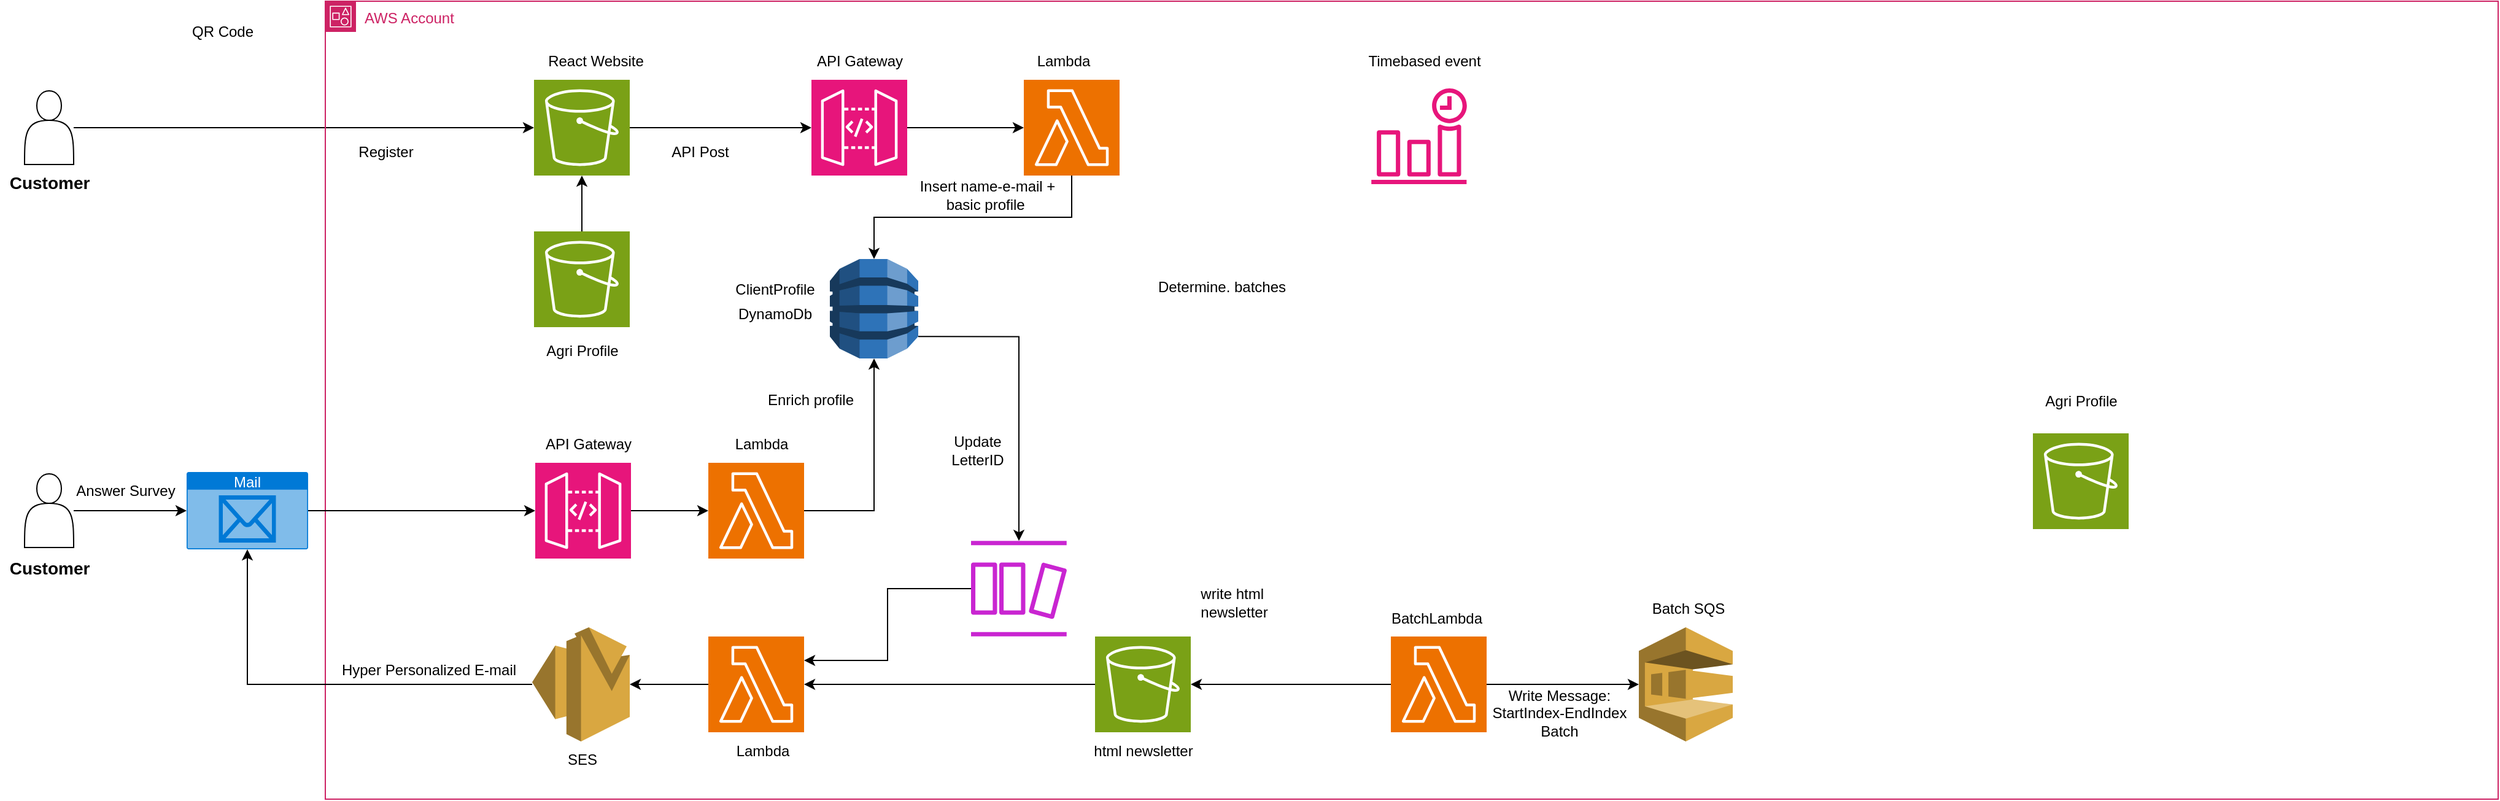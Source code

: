 <mxfile version="24.7.6">
  <diagram name="Page-1" id="ilZP2qW8_-uFimZYdBFT">
    <mxGraphModel dx="1488" dy="690" grid="1" gridSize="10" guides="1" tooltips="1" connect="1" arrows="1" fold="1" page="1" pageScale="1" pageWidth="1169" pageHeight="827" math="0" shadow="0">
      <root>
        <mxCell id="0" />
        <mxCell id="1" parent="0" />
        <mxCell id="if1NxrHObhTsh4fhzjl3-6" style="edgeStyle=orthogonalEdgeStyle;rounded=0;orthogonalLoop=1;jettySize=auto;html=1;" parent="1" source="Pjy3FeyiMRUxahzW9iAM-1" target="if1NxrHObhTsh4fhzjl3-1" edge="1">
          <mxGeometry relative="1" as="geometry" />
        </mxCell>
        <mxCell id="Pjy3FeyiMRUxahzW9iAM-1" value="" style="shape=actor;whiteSpace=wrap;html=1;" parent="1" vertex="1">
          <mxGeometry x="285" y="193" width="40" height="60" as="geometry" />
        </mxCell>
        <mxCell id="Pjy3FeyiMRUxahzW9iAM-2" value="Customer" style="text;html=1;align=center;verticalAlign=middle;resizable=0;points=[];autosize=1;strokeColor=none;fillColor=none;fontStyle=1;fontSize=14;" parent="1" vertex="1">
          <mxGeometry x="265" y="253" width="80" height="30" as="geometry" />
        </mxCell>
        <mxCell id="Pjy3FeyiMRUxahzW9iAM-7" value="AWS Account" style="points=[[0,0],[0.25,0],[0.5,0],[0.75,0],[1,0],[1,0.25],[1,0.5],[1,0.75],[1,1],[0.75,1],[0.5,1],[0.25,1],[0,1],[0,0.75],[0,0.5],[0,0.25]];outlineConnect=0;gradientColor=none;html=1;whiteSpace=wrap;fontSize=12;fontStyle=0;container=1;pointerEvents=0;collapsible=0;recursiveResize=0;shape=mxgraph.aws4.group;grIcon=mxgraph.aws4.group_account;strokeColor=#CD2264;fillColor=none;verticalAlign=top;align=left;spacingLeft=30;fontColor=#CD2264;dashed=0;" parent="1" vertex="1">
          <mxGeometry x="530" y="120" width="1770" height="650" as="geometry" />
        </mxCell>
        <mxCell id="Pjy3FeyiMRUxahzW9iAM-45" value="SES" style="text;html=1;align=center;verticalAlign=middle;resizable=0;points=[];autosize=1;strokeColor=none;fillColor=none;" parent="Pjy3FeyiMRUxahzW9iAM-7" vertex="1">
          <mxGeometry x="184" y="603" width="50" height="30" as="geometry" />
        </mxCell>
        <mxCell id="GgYd7F4fkAA2t6muYhwX-22" value="Lambda" style="text;html=1;align=center;verticalAlign=middle;resizable=0;points=[];autosize=1;strokeColor=none;fillColor=none;" parent="Pjy3FeyiMRUxahzW9iAM-7" vertex="1">
          <mxGeometry x="321" y="595.5" width="70" height="30" as="geometry" />
        </mxCell>
        <mxCell id="Pjy3FeyiMRUxahzW9iAM-12" style="edgeStyle=orthogonalEdgeStyle;rounded=0;orthogonalLoop=1;jettySize=auto;html=1;exitX=1;exitY=0.5;exitDx=0;exitDy=0;exitPerimeter=0;" parent="Pjy3FeyiMRUxahzW9iAM-7" source="Pjy3FeyiMRUxahzW9iAM-8" target="Pjy3FeyiMRUxahzW9iAM-11" edge="1">
          <mxGeometry relative="1" as="geometry" />
        </mxCell>
        <mxCell id="Pjy3FeyiMRUxahzW9iAM-8" value="" style="sketch=0;points=[[0,0,0],[0.25,0,0],[0.5,0,0],[0.75,0,0],[1,0,0],[0,1,0],[0.25,1,0],[0.5,1,0],[0.75,1,0],[1,1,0],[0,0.25,0],[0,0.5,0],[0,0.75,0],[1,0.25,0],[1,0.5,0],[1,0.75,0]];outlineConnect=0;fontColor=#232F3E;fillColor=#E7157B;strokeColor=#ffffff;dashed=0;verticalLabelPosition=bottom;verticalAlign=top;align=center;html=1;fontSize=12;fontStyle=0;aspect=fixed;shape=mxgraph.aws4.resourceIcon;resIcon=mxgraph.aws4.api_gateway;" parent="Pjy3FeyiMRUxahzW9iAM-7" vertex="1">
          <mxGeometry x="396" y="64" width="78" height="78" as="geometry" />
        </mxCell>
        <mxCell id="Pjy3FeyiMRUxahzW9iAM-17" style="edgeStyle=orthogonalEdgeStyle;rounded=0;orthogonalLoop=1;jettySize=auto;html=1;exitX=0.5;exitY=1;exitDx=0;exitDy=0;exitPerimeter=0;" parent="Pjy3FeyiMRUxahzW9iAM-7" source="Pjy3FeyiMRUxahzW9iAM-11" target="Pjy3FeyiMRUxahzW9iAM-15" edge="1">
          <mxGeometry relative="1" as="geometry" />
        </mxCell>
        <mxCell id="Pjy3FeyiMRUxahzW9iAM-11" value="" style="sketch=0;points=[[0,0,0],[0.25,0,0],[0.5,0,0],[0.75,0,0],[1,0,0],[0,1,0],[0.25,1,0],[0.5,1,0],[0.75,1,0],[1,1,0],[0,0.25,0],[0,0.5,0],[0,0.75,0],[1,0.25,0],[1,0.5,0],[1,0.75,0]];outlineConnect=0;fontColor=#232F3E;fillColor=#ED7100;strokeColor=#ffffff;dashed=0;verticalLabelPosition=bottom;verticalAlign=top;align=center;html=1;fontSize=12;fontStyle=0;aspect=fixed;shape=mxgraph.aws4.resourceIcon;resIcon=mxgraph.aws4.lambda;" parent="Pjy3FeyiMRUxahzW9iAM-7" vertex="1">
          <mxGeometry x="569" y="64" width="78" height="78" as="geometry" />
        </mxCell>
        <mxCell id="Pjy3FeyiMRUxahzW9iAM-13" value="API Gateway" style="text;html=1;align=center;verticalAlign=middle;resizable=0;points=[];autosize=1;strokeColor=none;fillColor=none;" parent="Pjy3FeyiMRUxahzW9iAM-7" vertex="1">
          <mxGeometry x="390" y="34" width="90" height="30" as="geometry" />
        </mxCell>
        <mxCell id="Pjy3FeyiMRUxahzW9iAM-14" value="Lambda" style="text;html=1;align=center;verticalAlign=middle;resizable=0;points=[];autosize=1;strokeColor=none;fillColor=none;" parent="Pjy3FeyiMRUxahzW9iAM-7" vertex="1">
          <mxGeometry x="566" y="34" width="70" height="30" as="geometry" />
        </mxCell>
        <mxCell id="yBYa-x6PglmO1cDo0_gz-17" style="edgeStyle=orthogonalEdgeStyle;rounded=0;orthogonalLoop=1;jettySize=auto;html=1;exitX=1;exitY=0.78;exitDx=0;exitDy=0;exitPerimeter=0;" edge="1" parent="Pjy3FeyiMRUxahzW9iAM-7" source="Pjy3FeyiMRUxahzW9iAM-15" target="x71hhQw1BTaZVCnX9v6i-37">
          <mxGeometry relative="1" as="geometry" />
        </mxCell>
        <mxCell id="Pjy3FeyiMRUxahzW9iAM-15" value="" style="outlineConnect=0;dashed=0;verticalLabelPosition=bottom;verticalAlign=top;align=center;html=1;shape=mxgraph.aws3.dynamo_db;fillColor=#2E73B8;gradientColor=none;" parent="Pjy3FeyiMRUxahzW9iAM-7" vertex="1">
          <mxGeometry x="411" y="210" width="72" height="81" as="geometry" />
        </mxCell>
        <mxCell id="Pjy3FeyiMRUxahzW9iAM-18" value="Insert name-e-mail + &lt;br&gt;basic profile&amp;nbsp;" style="text;html=1;align=center;verticalAlign=middle;resizable=0;points=[];autosize=1;strokeColor=none;fillColor=none;" parent="Pjy3FeyiMRUxahzW9iAM-7" vertex="1">
          <mxGeometry x="474" y="138" width="130" height="40" as="geometry" />
        </mxCell>
        <mxCell id="Pjy3FeyiMRUxahzW9iAM-19" style="edgeStyle=orthogonalEdgeStyle;rounded=0;orthogonalLoop=1;jettySize=auto;html=1;exitX=1;exitY=0.5;exitDx=0;exitDy=0;exitPerimeter=0;" parent="Pjy3FeyiMRUxahzW9iAM-7" source="Pjy3FeyiMRUxahzW9iAM-20" target="Pjy3FeyiMRUxahzW9iAM-21" edge="1">
          <mxGeometry relative="1" as="geometry" />
        </mxCell>
        <mxCell id="Pjy3FeyiMRUxahzW9iAM-20" value="" style="sketch=0;points=[[0,0,0],[0.25,0,0],[0.5,0,0],[0.75,0,0],[1,0,0],[0,1,0],[0.25,1,0],[0.5,1,0],[0.75,1,0],[1,1,0],[0,0.25,0],[0,0.5,0],[0,0.75,0],[1,0.25,0],[1,0.5,0],[1,0.75,0]];outlineConnect=0;fontColor=#232F3E;fillColor=#E7157B;strokeColor=#ffffff;dashed=0;verticalLabelPosition=bottom;verticalAlign=top;align=center;html=1;fontSize=12;fontStyle=0;aspect=fixed;shape=mxgraph.aws4.resourceIcon;resIcon=mxgraph.aws4.api_gateway;" parent="Pjy3FeyiMRUxahzW9iAM-7" vertex="1">
          <mxGeometry x="171" y="376" width="78" height="78" as="geometry" />
        </mxCell>
        <mxCell id="Pjy3FeyiMRUxahzW9iAM-21" value="" style="sketch=0;points=[[0,0,0],[0.25,0,0],[0.5,0,0],[0.75,0,0],[1,0,0],[0,1,0],[0.25,1,0],[0.5,1,0],[0.75,1,0],[1,1,0],[0,0.25,0],[0,0.5,0],[0,0.75,0],[1,0.25,0],[1,0.5,0],[1,0.75,0]];outlineConnect=0;fontColor=#232F3E;fillColor=#ED7100;strokeColor=#ffffff;dashed=0;verticalLabelPosition=bottom;verticalAlign=top;align=center;html=1;fontSize=12;fontStyle=0;aspect=fixed;shape=mxgraph.aws4.resourceIcon;resIcon=mxgraph.aws4.lambda;" parent="Pjy3FeyiMRUxahzW9iAM-7" vertex="1">
          <mxGeometry x="312" y="376" width="78" height="78" as="geometry" />
        </mxCell>
        <mxCell id="Pjy3FeyiMRUxahzW9iAM-22" value="API Gateway" style="text;html=1;align=center;verticalAlign=middle;resizable=0;points=[];autosize=1;strokeColor=none;fillColor=none;" parent="Pjy3FeyiMRUxahzW9iAM-7" vertex="1">
          <mxGeometry x="168.5" y="346" width="90" height="30" as="geometry" />
        </mxCell>
        <mxCell id="Pjy3FeyiMRUxahzW9iAM-23" value="Lambda" style="text;html=1;align=center;verticalAlign=middle;resizable=0;points=[];autosize=1;strokeColor=none;fillColor=none;" parent="Pjy3FeyiMRUxahzW9iAM-7" vertex="1">
          <mxGeometry x="320" y="346" width="70" height="30" as="geometry" />
        </mxCell>
        <mxCell id="Pjy3FeyiMRUxahzW9iAM-33" style="edgeStyle=orthogonalEdgeStyle;rounded=0;orthogonalLoop=1;jettySize=auto;html=1;entryX=0.5;entryY=1;entryDx=0;entryDy=0;entryPerimeter=0;" parent="Pjy3FeyiMRUxahzW9iAM-7" source="Pjy3FeyiMRUxahzW9iAM-21" target="Pjy3FeyiMRUxahzW9iAM-15" edge="1">
          <mxGeometry relative="1" as="geometry" />
        </mxCell>
        <mxCell id="Pjy3FeyiMRUxahzW9iAM-34" value="Enrich profile" style="text;html=1;align=center;verticalAlign=middle;resizable=0;points=[];autosize=1;strokeColor=none;fillColor=none;" parent="Pjy3FeyiMRUxahzW9iAM-7" vertex="1">
          <mxGeometry x="350" y="310" width="90" height="30" as="geometry" />
        </mxCell>
        <mxCell id="yBYa-x6PglmO1cDo0_gz-7" style="edgeStyle=orthogonalEdgeStyle;rounded=0;orthogonalLoop=1;jettySize=auto;html=1;" edge="1" parent="Pjy3FeyiMRUxahzW9iAM-7" source="Pjy3FeyiMRUxahzW9iAM-35" target="yBYa-x6PglmO1cDo0_gz-5">
          <mxGeometry relative="1" as="geometry" />
        </mxCell>
        <mxCell id="yBYa-x6PglmO1cDo0_gz-16" style="edgeStyle=orthogonalEdgeStyle;rounded=0;orthogonalLoop=1;jettySize=auto;html=1;" edge="1" parent="Pjy3FeyiMRUxahzW9iAM-7" source="Pjy3FeyiMRUxahzW9iAM-35" target="Pjy3FeyiMRUxahzW9iAM-46">
          <mxGeometry relative="1" as="geometry" />
        </mxCell>
        <mxCell id="Pjy3FeyiMRUxahzW9iAM-35" value="" style="sketch=0;points=[[0,0,0],[0.25,0,0],[0.5,0,0],[0.75,0,0],[1,0,0],[0,1,0],[0.25,1,0],[0.5,1,0],[0.75,1,0],[1,1,0],[0,0.25,0],[0,0.5,0],[0,0.75,0],[1,0.25,0],[1,0.5,0],[1,0.75,0]];outlineConnect=0;fontColor=#232F3E;fillColor=#ED7100;strokeColor=#ffffff;dashed=0;verticalLabelPosition=bottom;verticalAlign=top;align=center;html=1;fontSize=12;fontStyle=0;aspect=fixed;shape=mxgraph.aws4.resourceIcon;resIcon=mxgraph.aws4.lambda;" parent="Pjy3FeyiMRUxahzW9iAM-7" vertex="1">
          <mxGeometry x="868" y="517.5" width="78" height="78" as="geometry" />
        </mxCell>
        <mxCell id="Pjy3FeyiMRUxahzW9iAM-36" value="" style="sketch=0;outlineConnect=0;fontColor=#232F3E;gradientColor=none;fillColor=#E7157B;strokeColor=none;dashed=0;verticalLabelPosition=bottom;verticalAlign=top;align=center;html=1;fontSize=12;fontStyle=0;aspect=fixed;pointerEvents=1;shape=mxgraph.aws4.event_time_based;" parent="Pjy3FeyiMRUxahzW9iAM-7" vertex="1">
          <mxGeometry x="852" y="71" width="78" height="78" as="geometry" />
        </mxCell>
        <mxCell id="Pjy3FeyiMRUxahzW9iAM-37" value="Timebased event" style="text;html=1;align=center;verticalAlign=middle;resizable=0;points=[];autosize=1;strokeColor=none;fillColor=none;" parent="Pjy3FeyiMRUxahzW9iAM-7" vertex="1">
          <mxGeometry x="835" y="34" width="120" height="30" as="geometry" />
        </mxCell>
        <mxCell id="Pjy3FeyiMRUxahzW9iAM-46" value="" style="sketch=0;points=[[0,0,0],[0.25,0,0],[0.5,0,0],[0.75,0,0],[1,0,0],[0,1,0],[0.25,1,0],[0.5,1,0],[0.75,1,0],[1,1,0],[0,0.25,0],[0,0.5,0],[0,0.75,0],[1,0.25,0],[1,0.5,0],[1,0.75,0]];outlineConnect=0;fontColor=#232F3E;fillColor=#7AA116;strokeColor=#ffffff;dashed=0;verticalLabelPosition=bottom;verticalAlign=top;align=center;html=1;fontSize=12;fontStyle=0;aspect=fixed;shape=mxgraph.aws4.resourceIcon;resIcon=mxgraph.aws4.s3;" parent="Pjy3FeyiMRUxahzW9iAM-7" vertex="1">
          <mxGeometry x="627" y="517.5" width="78" height="78" as="geometry" />
        </mxCell>
        <mxCell id="Pjy3FeyiMRUxahzW9iAM-48" value="write html&amp;nbsp;&lt;div&gt;newsletter&lt;/div&gt;" style="text;html=1;align=center;verticalAlign=middle;resizable=0;points=[];autosize=1;strokeColor=none;fillColor=none;" parent="Pjy3FeyiMRUxahzW9iAM-7" vertex="1">
          <mxGeometry x="700" y="470" width="80" height="40" as="geometry" />
        </mxCell>
        <mxCell id="Pjy3FeyiMRUxahzW9iAM-55" value="html newsletter" style="text;html=1;align=center;verticalAlign=middle;resizable=0;points=[];autosize=1;strokeColor=none;fillColor=none;" parent="Pjy3FeyiMRUxahzW9iAM-7" vertex="1">
          <mxGeometry x="616" y="595.5" width="100" height="30" as="geometry" />
        </mxCell>
        <mxCell id="GgYd7F4fkAA2t6muYhwX-9" value="" style="sketch=0;points=[[0,0,0],[0.25,0,0],[0.5,0,0],[0.75,0,0],[1,0,0],[0,1,0],[0.25,1,0],[0.5,1,0],[0.75,1,0],[1,1,0],[0,0.25,0],[0,0.5,0],[0,0.75,0],[1,0.25,0],[1,0.5,0],[1,0.75,0]];outlineConnect=0;fontColor=#232F3E;fillColor=#7AA116;strokeColor=#ffffff;dashed=0;verticalLabelPosition=bottom;verticalAlign=top;align=center;html=1;fontSize=12;fontStyle=0;aspect=fixed;shape=mxgraph.aws4.resourceIcon;resIcon=mxgraph.aws4.s3;" parent="Pjy3FeyiMRUxahzW9iAM-7" vertex="1">
          <mxGeometry x="1391" y="352" width="78" height="78" as="geometry" />
        </mxCell>
        <mxCell id="GgYd7F4fkAA2t6muYhwX-10" value="Agri Profile" style="text;html=1;align=center;verticalAlign=middle;resizable=0;points=[];autosize=1;strokeColor=none;fillColor=none;" parent="Pjy3FeyiMRUxahzW9iAM-7" vertex="1">
          <mxGeometry x="1390" y="310.5" width="80" height="30" as="geometry" />
        </mxCell>
        <mxCell id="x71hhQw1BTaZVCnX9v6i-20" style="edgeStyle=orthogonalEdgeStyle;rounded=0;orthogonalLoop=1;jettySize=auto;html=1;exitX=0;exitY=0.5;exitDx=0;exitDy=0;exitPerimeter=0;" parent="Pjy3FeyiMRUxahzW9iAM-7" source="GgYd7F4fkAA2t6muYhwX-21" target="Pjy3FeyiMRUxahzW9iAM-44" edge="1">
          <mxGeometry relative="1" as="geometry" />
        </mxCell>
        <mxCell id="GgYd7F4fkAA2t6muYhwX-21" value="" style="sketch=0;points=[[0,0,0],[0.25,0,0],[0.5,0,0],[0.75,0,0],[1,0,0],[0,1,0],[0.25,1,0],[0.5,1,0],[0.75,1,0],[1,1,0],[0,0.25,0],[0,0.5,0],[0,0.75,0],[1,0.25,0],[1,0.5,0],[1,0.75,0]];outlineConnect=0;fontColor=#232F3E;fillColor=#ED7100;strokeColor=#ffffff;dashed=0;verticalLabelPosition=bottom;verticalAlign=top;align=center;html=1;fontSize=12;fontStyle=0;aspect=fixed;shape=mxgraph.aws4.resourceIcon;resIcon=mxgraph.aws4.lambda;" parent="Pjy3FeyiMRUxahzW9iAM-7" vertex="1">
          <mxGeometry x="312" y="517.5" width="78" height="78" as="geometry" />
        </mxCell>
        <mxCell id="if1NxrHObhTsh4fhzjl3-1" value="" style="sketch=0;points=[[0,0,0],[0.25,0,0],[0.5,0,0],[0.75,0,0],[1,0,0],[0,1,0],[0.25,1,0],[0.5,1,0],[0.75,1,0],[1,1,0],[0,0.25,0],[0,0.5,0],[0,0.75,0],[1,0.25,0],[1,0.5,0],[1,0.75,0]];outlineConnect=0;fontColor=#232F3E;fillColor=#7AA116;strokeColor=#ffffff;dashed=0;verticalLabelPosition=bottom;verticalAlign=top;align=center;html=1;fontSize=12;fontStyle=0;aspect=fixed;shape=mxgraph.aws4.resourceIcon;resIcon=mxgraph.aws4.s3;" parent="Pjy3FeyiMRUxahzW9iAM-7" vertex="1">
          <mxGeometry x="170" y="64" width="78" height="78" as="geometry" />
        </mxCell>
        <mxCell id="if1NxrHObhTsh4fhzjl3-2" value="React Website" style="text;html=1;align=center;verticalAlign=middle;resizable=0;points=[];autosize=1;strokeColor=none;fillColor=none;" parent="Pjy3FeyiMRUxahzW9iAM-7" vertex="1">
          <mxGeometry x="170" y="34" width="100" height="30" as="geometry" />
        </mxCell>
        <mxCell id="if1NxrHObhTsh4fhzjl3-4" value="" style="shape=image;verticalLabelPosition=bottom;labelBackgroundColor=default;verticalAlign=top;aspect=fixed;imageAspect=0;image=https://upload.wikimedia.org/wikipedia/commons/thumb/a/a7/React-icon.svg/512px-React-icon.svg.png;" parent="Pjy3FeyiMRUxahzW9iAM-7" vertex="1">
          <mxGeometry x="120.6" y="27" width="49.4" height="44" as="geometry" />
        </mxCell>
        <mxCell id="if1NxrHObhTsh4fhzjl3-5" style="edgeStyle=orthogonalEdgeStyle;rounded=0;orthogonalLoop=1;jettySize=auto;html=1;entryX=0;entryY=0.5;entryDx=0;entryDy=0;entryPerimeter=0;" parent="Pjy3FeyiMRUxahzW9iAM-7" source="if1NxrHObhTsh4fhzjl3-1" target="Pjy3FeyiMRUxahzW9iAM-8" edge="1">
          <mxGeometry relative="1" as="geometry" />
        </mxCell>
        <mxCell id="if1NxrHObhTsh4fhzjl3-7" value="Register" style="text;html=1;align=center;verticalAlign=middle;resizable=0;points=[];autosize=1;strokeColor=none;fillColor=none;" parent="Pjy3FeyiMRUxahzW9iAM-7" vertex="1">
          <mxGeometry x="14" y="108" width="70" height="30" as="geometry" />
        </mxCell>
        <mxCell id="if1NxrHObhTsh4fhzjl3-8" value="API Post" style="text;html=1;align=center;verticalAlign=middle;resizable=0;points=[];autosize=1;strokeColor=none;fillColor=none;" parent="Pjy3FeyiMRUxahzW9iAM-7" vertex="1">
          <mxGeometry x="270" y="108" width="70" height="30" as="geometry" />
        </mxCell>
        <mxCell id="if1NxrHObhTsh4fhzjl3-9" value="DynamoDb" style="text;html=1;align=center;verticalAlign=middle;resizable=0;points=[];autosize=1;strokeColor=none;fillColor=none;" parent="Pjy3FeyiMRUxahzW9iAM-7" vertex="1">
          <mxGeometry x="326" y="240" width="80" height="30" as="geometry" />
        </mxCell>
        <mxCell id="if1NxrHObhTsh4fhzjl3-10" value="" style="sketch=0;points=[[0,0,0],[0.25,0,0],[0.5,0,0],[0.75,0,0],[1,0,0],[0,1,0],[0.25,1,0],[0.5,1,0],[0.75,1,0],[1,1,0],[0,0.25,0],[0,0.5,0],[0,0.75,0],[1,0.25,0],[1,0.5,0],[1,0.75,0]];outlineConnect=0;fontColor=#232F3E;fillColor=#7AA116;strokeColor=#ffffff;dashed=0;verticalLabelPosition=bottom;verticalAlign=top;align=center;html=1;fontSize=12;fontStyle=0;aspect=fixed;shape=mxgraph.aws4.resourceIcon;resIcon=mxgraph.aws4.s3;" parent="Pjy3FeyiMRUxahzW9iAM-7" vertex="1">
          <mxGeometry x="170" y="187.5" width="78" height="78" as="geometry" />
        </mxCell>
        <mxCell id="if1NxrHObhTsh4fhzjl3-11" value="Agri Profile" style="text;html=1;align=center;verticalAlign=middle;resizable=0;points=[];autosize=1;strokeColor=none;fillColor=none;" parent="Pjy3FeyiMRUxahzW9iAM-7" vertex="1">
          <mxGeometry x="169" y="270" width="80" height="30" as="geometry" />
        </mxCell>
        <mxCell id="if1NxrHObhTsh4fhzjl3-12" style="edgeStyle=orthogonalEdgeStyle;rounded=0;orthogonalLoop=1;jettySize=auto;html=1;exitX=0.5;exitY=0;exitDx=0;exitDy=0;exitPerimeter=0;entryX=0.5;entryY=1;entryDx=0;entryDy=0;entryPerimeter=0;" parent="Pjy3FeyiMRUxahzW9iAM-7" source="if1NxrHObhTsh4fhzjl3-10" target="if1NxrHObhTsh4fhzjl3-1" edge="1">
          <mxGeometry relative="1" as="geometry" />
        </mxCell>
        <mxCell id="Pjy3FeyiMRUxahzW9iAM-44" value="" style="outlineConnect=0;dashed=0;verticalLabelPosition=bottom;verticalAlign=top;align=center;html=1;shape=mxgraph.aws3.ses;fillColor=#D9A741;gradientColor=none;" parent="Pjy3FeyiMRUxahzW9iAM-7" vertex="1">
          <mxGeometry x="168.5" y="510" width="79.5" height="93" as="geometry" />
        </mxCell>
        <mxCell id="Pjy3FeyiMRUxahzW9iAM-59" value="Hyper Personalized E-mail" style="text;html=1;align=center;verticalAlign=middle;resizable=0;points=[];autosize=1;strokeColor=none;fillColor=none;" parent="Pjy3FeyiMRUxahzW9iAM-7" vertex="1">
          <mxGeometry x="-1.5" y="530" width="170" height="30" as="geometry" />
        </mxCell>
        <mxCell id="x71hhQw1BTaZVCnX9v6i-31" style="edgeStyle=orthogonalEdgeStyle;rounded=0;orthogonalLoop=1;jettySize=auto;html=1;entryX=1;entryY=0.5;entryDx=0;entryDy=0;entryPerimeter=0;" parent="Pjy3FeyiMRUxahzW9iAM-7" source="Pjy3FeyiMRUxahzW9iAM-46" target="GgYd7F4fkAA2t6muYhwX-21" edge="1">
          <mxGeometry relative="1" as="geometry" />
        </mxCell>
        <mxCell id="x71hhQw1BTaZVCnX9v6i-37" value="" style="sketch=0;outlineConnect=0;fontColor=#232F3E;gradientColor=none;fillColor=#C925D1;strokeColor=none;dashed=0;verticalLabelPosition=bottom;verticalAlign=top;align=center;html=1;fontSize=12;fontStyle=0;aspect=fixed;pointerEvents=1;shape=mxgraph.aws4.dynamodb_stream;" parent="Pjy3FeyiMRUxahzW9iAM-7" vertex="1">
          <mxGeometry x="526" y="439.5" width="78" height="78" as="geometry" />
        </mxCell>
        <mxCell id="yBYa-x6PglmO1cDo0_gz-2" value="BatchLambda" style="text;html=1;align=center;verticalAlign=middle;resizable=0;points=[];autosize=1;strokeColor=none;fillColor=none;" vertex="1" parent="Pjy3FeyiMRUxahzW9iAM-7">
          <mxGeometry x="855" y="487.5" width="100" height="30" as="geometry" />
        </mxCell>
        <mxCell id="yBYa-x6PglmO1cDo0_gz-5" value="" style="outlineConnect=0;dashed=0;verticalLabelPosition=bottom;verticalAlign=top;align=center;html=1;shape=mxgraph.aws3.sqs;fillColor=#D9A741;gradientColor=none;" vertex="1" parent="Pjy3FeyiMRUxahzW9iAM-7">
          <mxGeometry x="1070" y="510" width="76.5" height="93" as="geometry" />
        </mxCell>
        <mxCell id="yBYa-x6PglmO1cDo0_gz-6" value="Batch SQS" style="text;html=1;align=center;verticalAlign=middle;resizable=0;points=[];autosize=1;strokeColor=none;fillColor=none;" vertex="1" parent="Pjy3FeyiMRUxahzW9iAM-7">
          <mxGeometry x="1070" y="480" width="80" height="30" as="geometry" />
        </mxCell>
        <mxCell id="yBYa-x6PglmO1cDo0_gz-8" value="Write Message:&lt;br&gt;StartIndex-EndIndex&lt;br&gt;Batch" style="text;html=1;align=center;verticalAlign=middle;resizable=0;points=[];autosize=1;strokeColor=none;fillColor=none;" vertex="1" parent="Pjy3FeyiMRUxahzW9iAM-7">
          <mxGeometry x="940" y="550" width="130" height="60" as="geometry" />
        </mxCell>
        <mxCell id="yBYa-x6PglmO1cDo0_gz-10" value="ClientProfile" style="text;html=1;align=center;verticalAlign=middle;resizable=0;points=[];autosize=1;strokeColor=none;fillColor=none;" vertex="1" parent="Pjy3FeyiMRUxahzW9iAM-7">
          <mxGeometry x="321" y="220" width="90" height="30" as="geometry" />
        </mxCell>
        <mxCell id="yBYa-x6PglmO1cDo0_gz-14" style="edgeStyle=orthogonalEdgeStyle;rounded=0;orthogonalLoop=1;jettySize=auto;html=1;entryX=1;entryY=0.25;entryDx=0;entryDy=0;entryPerimeter=0;" edge="1" parent="Pjy3FeyiMRUxahzW9iAM-7" source="x71hhQw1BTaZVCnX9v6i-37" target="GgYd7F4fkAA2t6muYhwX-21">
          <mxGeometry relative="1" as="geometry" />
        </mxCell>
        <mxCell id="yBYa-x6PglmO1cDo0_gz-18" value="Update&lt;br&gt;LetterID" style="text;html=1;align=center;verticalAlign=middle;resizable=0;points=[];autosize=1;strokeColor=none;fillColor=none;" vertex="1" parent="Pjy3FeyiMRUxahzW9iAM-7">
          <mxGeometry x="496" y="346" width="70" height="40" as="geometry" />
        </mxCell>
        <mxCell id="Pjy3FeyiMRUxahzW9iAM-25" value="" style="shape=actor;whiteSpace=wrap;html=1;" parent="1" vertex="1">
          <mxGeometry x="285" y="505" width="40" height="60" as="geometry" />
        </mxCell>
        <mxCell id="Pjy3FeyiMRUxahzW9iAM-26" value="Customer" style="text;html=1;align=center;verticalAlign=middle;resizable=0;points=[];autosize=1;strokeColor=none;fillColor=none;fontStyle=1;fontSize=14;" parent="1" vertex="1">
          <mxGeometry x="265" y="566.5" width="80" height="30" as="geometry" />
        </mxCell>
        <mxCell id="Pjy3FeyiMRUxahzW9iAM-28" value="Answer Survey" style="text;html=1;align=center;verticalAlign=middle;resizable=0;points=[];autosize=1;strokeColor=none;fillColor=none;" parent="1" vertex="1">
          <mxGeometry x="317" y="503.5" width="100" height="30" as="geometry" />
        </mxCell>
        <mxCell id="Pjy3FeyiMRUxahzW9iAM-58" style="edgeStyle=orthogonalEdgeStyle;rounded=0;orthogonalLoop=1;jettySize=auto;html=1;entryX=0.5;entryY=1;entryDx=0;entryDy=0;entryPerimeter=0;" parent="1" source="Pjy3FeyiMRUxahzW9iAM-44" target="x71hhQw1BTaZVCnX9v6i-9" edge="1">
          <mxGeometry relative="1" as="geometry" />
        </mxCell>
        <mxCell id="if1NxrHObhTsh4fhzjl3-13" value="" style="shape=image;html=1;verticalAlign=top;verticalLabelPosition=bottom;labelBackgroundColor=#ffffff;imageAspect=0;aspect=fixed;image=https://cdn2.iconfinder.com/data/icons/font-awesome/1792/qrcode-128.png" parent="1" vertex="1">
          <mxGeometry x="417" y="160" width="58" height="58" as="geometry" />
        </mxCell>
        <mxCell id="if1NxrHObhTsh4fhzjl3-14" value="QR Code" style="text;html=1;align=center;verticalAlign=middle;resizable=0;points=[];autosize=1;strokeColor=none;fillColor=none;" parent="1" vertex="1">
          <mxGeometry x="411" y="130" width="70" height="30" as="geometry" />
        </mxCell>
        <mxCell id="x71hhQw1BTaZVCnX9v6i-10" style="edgeStyle=orthogonalEdgeStyle;rounded=0;orthogonalLoop=1;jettySize=auto;html=1;" parent="1" source="x71hhQw1BTaZVCnX9v6i-9" target="Pjy3FeyiMRUxahzW9iAM-20" edge="1">
          <mxGeometry relative="1" as="geometry" />
        </mxCell>
        <mxCell id="x71hhQw1BTaZVCnX9v6i-9" value="Mail" style="html=1;whiteSpace=wrap;strokeColor=none;fillColor=#0079D6;labelPosition=center;verticalLabelPosition=middle;verticalAlign=top;align=center;fontSize=12;outlineConnect=0;spacingTop=-6;fontColor=#FFFFFF;sketch=0;shape=mxgraph.sitemap.mail;" parent="1" vertex="1">
          <mxGeometry x="417" y="503.5" width="99" height="63" as="geometry" />
        </mxCell>
        <mxCell id="x71hhQw1BTaZVCnX9v6i-26" style="edgeStyle=orthogonalEdgeStyle;rounded=0;orthogonalLoop=1;jettySize=auto;html=1;entryX=0;entryY=0.5;entryDx=0;entryDy=0;entryPerimeter=0;" parent="1" source="Pjy3FeyiMRUxahzW9iAM-25" target="x71hhQw1BTaZVCnX9v6i-9" edge="1">
          <mxGeometry relative="1" as="geometry" />
        </mxCell>
        <mxCell id="yBYa-x6PglmO1cDo0_gz-1" value="Determine. batches" style="text;html=1;align=center;verticalAlign=middle;resizable=0;points=[];autosize=1;strokeColor=none;fillColor=none;" vertex="1" parent="1">
          <mxGeometry x="1195" y="338" width="130" height="30" as="geometry" />
        </mxCell>
      </root>
    </mxGraphModel>
  </diagram>
</mxfile>
